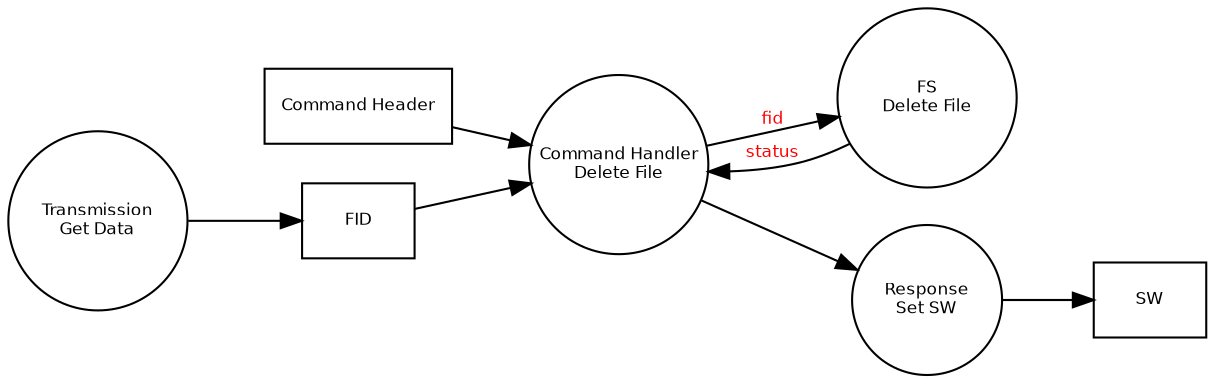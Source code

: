 digraph DFD_CommandInterpreter {
 
rankdir = LR

 node [
         fontname = "Bitstream Vera Sans"
         fontsize = 8
         shape = "record"
     ]

 edge [
         fontname = "Bitstream Vera Sans"
         fontsize = 8
         fontcolor = "Red"
     ]

// all blocks
header [label="Command Header"]

delete [label="Command Handler\nDelete File", shape="circle", fixedsize=true, width=1.2];

getdata [label="Transmission\nGet Data", shape="circle", fixedsize=true, width=1.2]

fs_delete [label="FS\nDelete File", shape="circle", fixedsize=true, width=1.2]

fid [label="FID"]

set_sw [label="Response\nSet SW", shape="circle", fixedsize=true, width=1];
sw [label="SW"]


// relations
header -> delete

getdata -> fid

fid -> delete

delete -> fs_delete [label=fid]
fs_delete -> delete [label=status]

delete -> set_sw

set_sw -> sw

}
